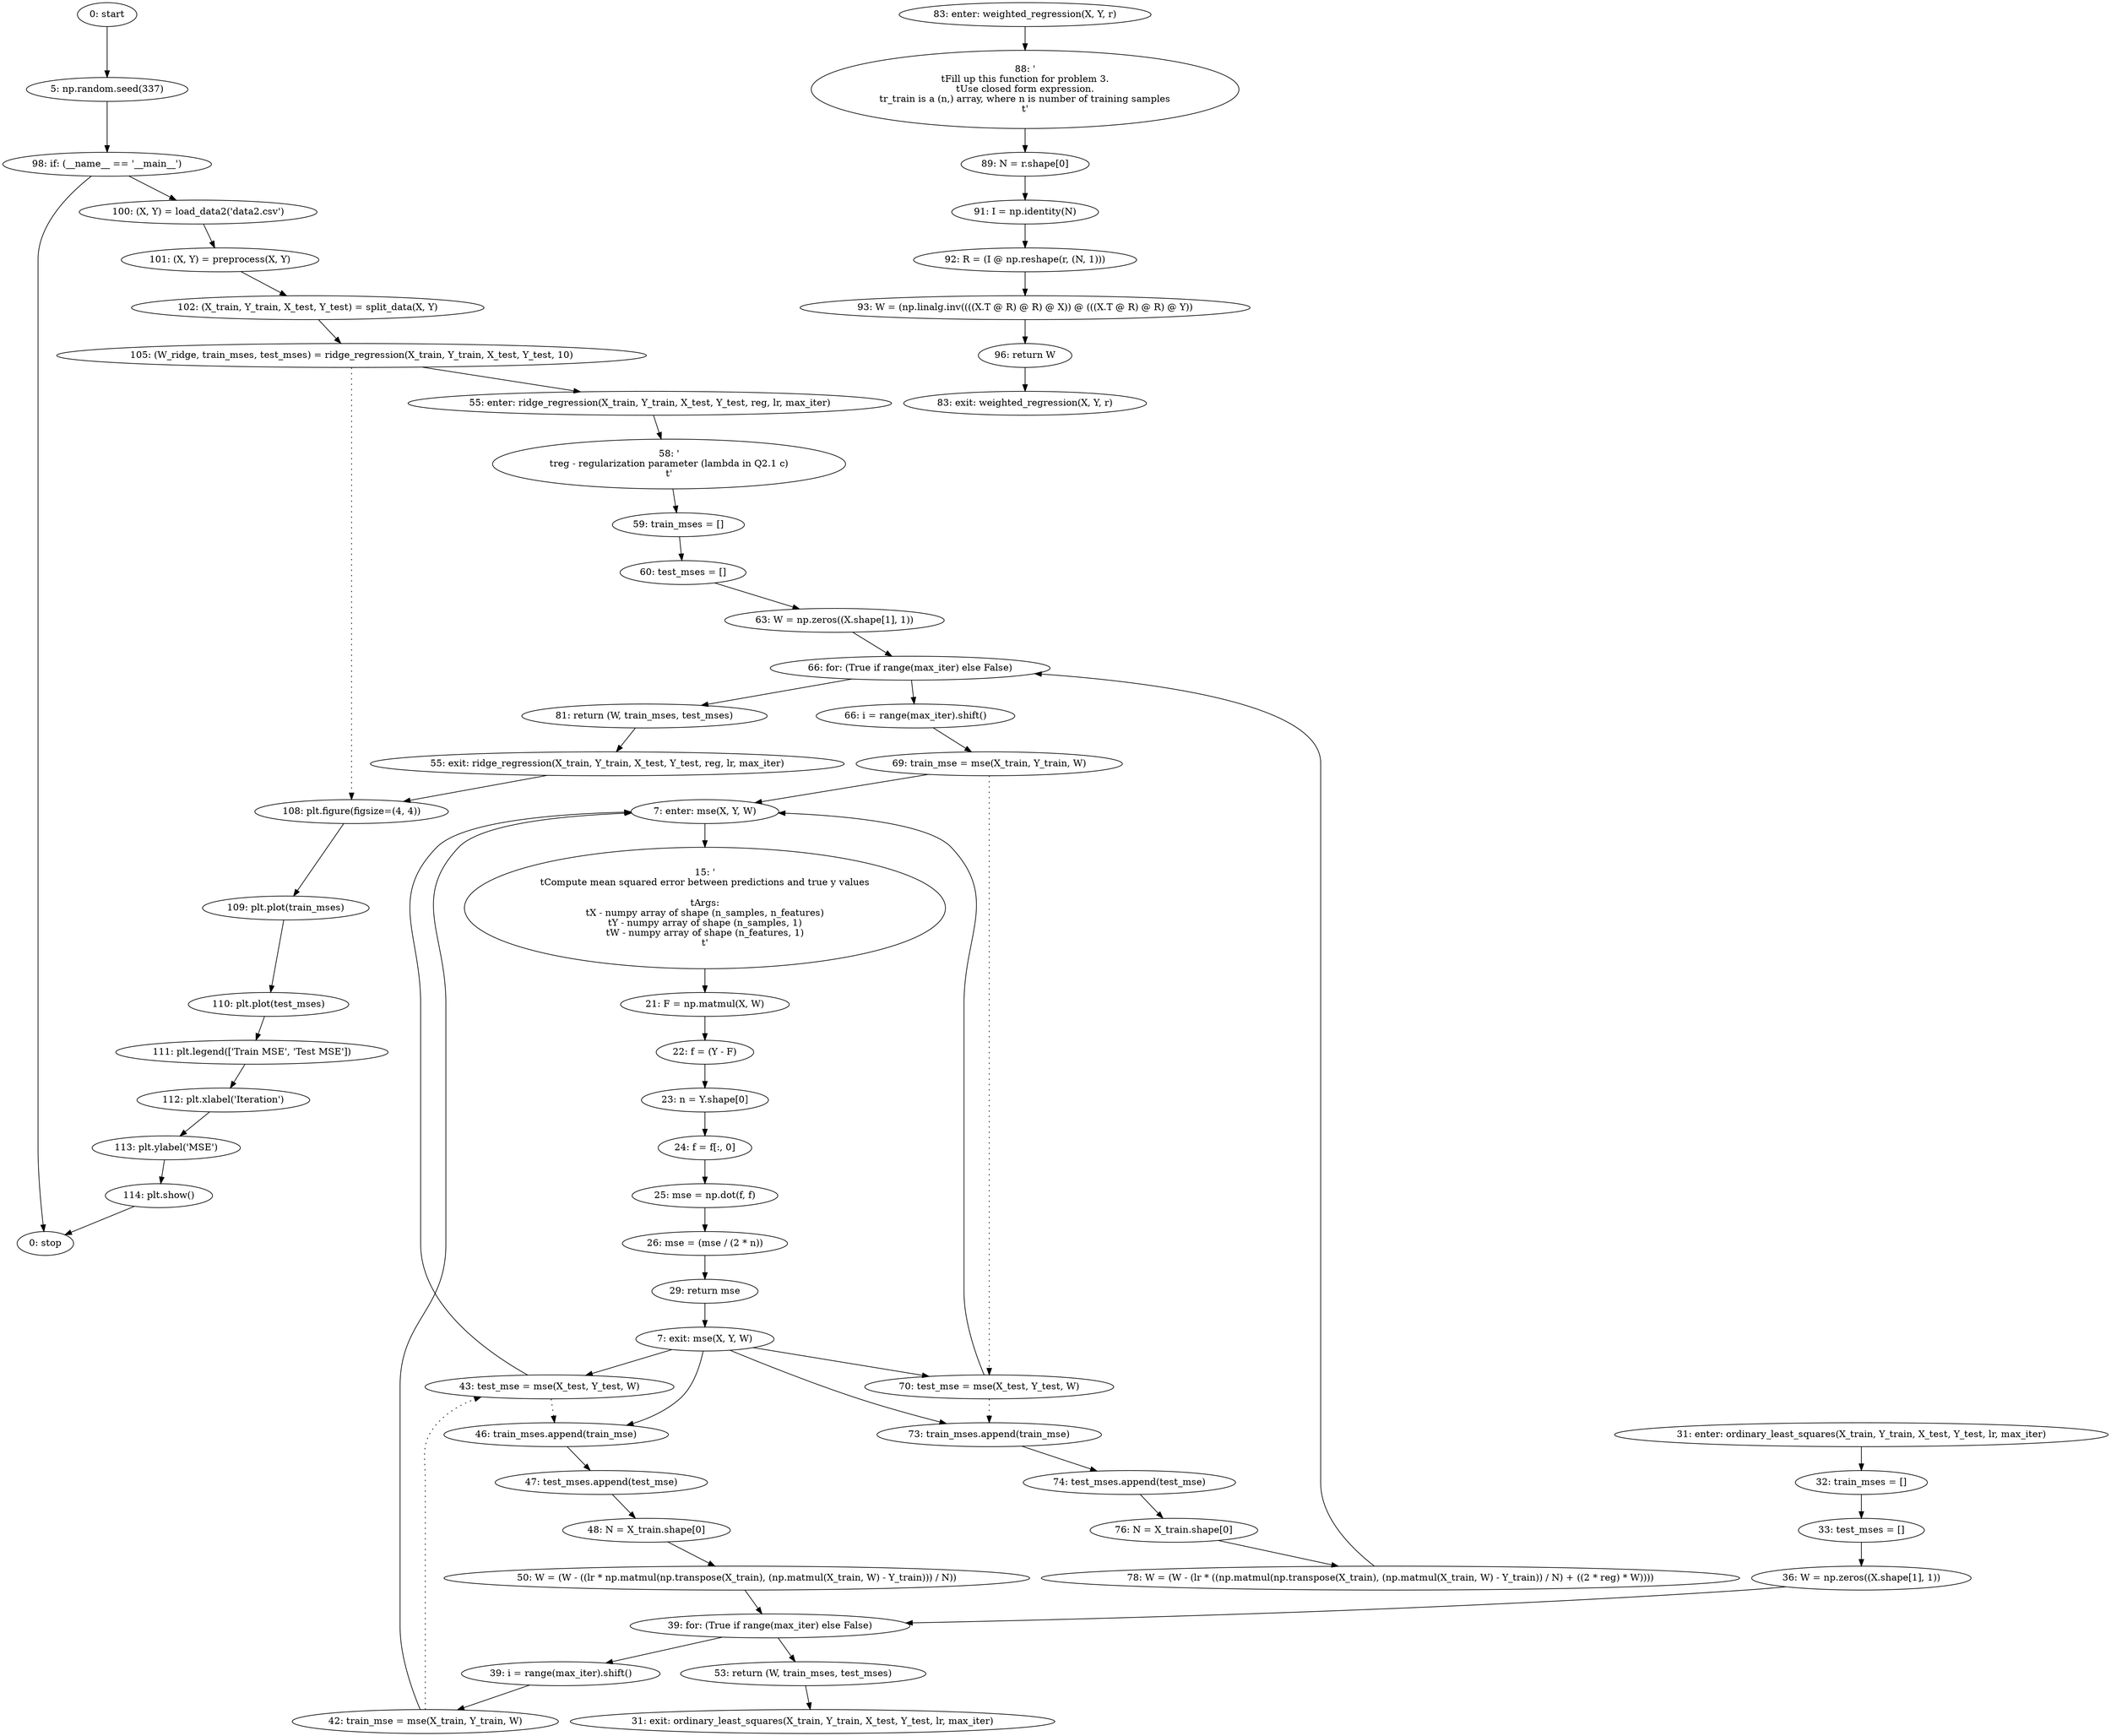 strict digraph "" {
	node [label="\N"];
	0	 [label="0: start"];
	1	 [label="5: np.random.seed(337)"];
	0 -> 1;
	49	 [label="98: if: (__name__ == '__main__')"];
	1 -> 49;
	50	 [label="100: (X, Y) = load_data2('data2.csv')"];
	49 -> 50;
	61	 [label="0: stop"];
	49 -> 61;
	2	 [label="7: enter: mse(X, Y, W)"];
	4	 [label="15: '\n\tCompute mean squared error between predictions and true y values\n\n\tArgs:\n\tX - numpy array of shape (n_samples, n_features)\n\tY \
- numpy array of shape (n_samples, 1)\n\tW - numpy array of shape (n_features, 1)\n\t'"];
	2 -> 4;
	5	 [label="21: F = np.matmul(X, W)"];
	4 -> 5;
	19	 [label="42: train_mse = mse(X_train, Y_train, W)"];
	19 -> 2;
	20	 [label="43: test_mse = mse(X_test, Y_test, W)"];
	19 -> 20	 [style=dotted,
		weight=100];
	20 -> 2;
	21	 [label="46: train_mses.append(train_mse)"];
	20 -> 21	 [style=dotted,
		weight=100];
	22	 [label="47: test_mses.append(test_mse)"];
	21 -> 22;
	34	 [label="69: train_mse = mse(X_train, Y_train, W)"];
	34 -> 2;
	35	 [label="70: test_mse = mse(X_test, Y_test, W)"];
	34 -> 35	 [style=dotted,
		weight=100];
	35 -> 2;
	36	 [label="73: train_mses.append(train_mse)"];
	35 -> 36	 [style=dotted,
		weight=100];
	37	 [label="74: test_mses.append(test_mse)"];
	36 -> 37;
	3	 [label="7: exit: mse(X, Y, W)"];
	3 -> 20;
	3 -> 21;
	3 -> 35;
	3 -> 36;
	11	 [label="29: return mse"];
	11 -> 3;
	6	 [label="22: f = (Y - F)"];
	5 -> 6;
	7	 [label="23: n = Y.shape[0]"];
	6 -> 7;
	8	 [label="24: f = f[:, 0]"];
	7 -> 8;
	9	 [label="25: mse = np.dot(f, f)"];
	8 -> 9;
	10	 [label="26: mse = (mse / (2 * n))"];
	9 -> 10;
	10 -> 11;
	12	 [label="31: enter: ordinary_least_squares(X_train, Y_train, X_test, Y_test, lr, max_iter)"];
	14	 [label="32: train_mses = []"];
	12 -> 14;
	15	 [label="33: test_mses = []"];
	14 -> 15;
	13	 [label="31: exit: ordinary_least_squares(X_train, Y_train, X_test, Y_test, lr, max_iter)"];
	25	 [label="53: return (W, train_mses, test_mses)"];
	25 -> 13;
	16	 [label="36: W = np.zeros((X.shape[1], 1))"];
	15 -> 16;
	17	 [label="39: for: (True if range(max_iter) else False)"];
	16 -> 17;
	17 -> 25;
	18	 [label="39: i = range(max_iter).shift()"];
	17 -> 18;
	18 -> 19;
	24	 [label="50: W = (W - ((lr * np.matmul(np.transpose(X_train), (np.matmul(X_train, W) - Y_train))) / N))"];
	24 -> 17;
	23	 [label="48: N = X_train.shape[0]"];
	22 -> 23;
	23 -> 24;
	26	 [label="55: enter: ridge_regression(X_train, Y_train, X_test, Y_test, reg, lr, max_iter)"];
	28	 [label="58: '\n\treg - regularization parameter (lambda in Q2.1 c)\n\t'"];
	26 -> 28;
	29	 [label="59: train_mses = []"];
	28 -> 29;
	53	 [label="105: (W_ridge, train_mses, test_mses) = ridge_regression(X_train, Y_train, X_test, Y_test, 10)"];
	53 -> 26;
	54	 [label="108: plt.figure(figsize=(4, 4))"];
	53 -> 54	 [style=dotted,
		weight=100];
	55	 [label="109: plt.plot(train_mses)"];
	54 -> 55;
	27	 [label="55: exit: ridge_regression(X_train, Y_train, X_test, Y_test, reg, lr, max_iter)"];
	27 -> 54;
	40	 [label="81: return (W, train_mses, test_mses)"];
	40 -> 27;
	30	 [label="60: test_mses = []"];
	29 -> 30;
	31	 [label="63: W = np.zeros((X.shape[1], 1))"];
	30 -> 31;
	32	 [label="66: for: (True if range(max_iter) else False)"];
	31 -> 32;
	32 -> 40;
	33	 [label="66: i = range(max_iter).shift()"];
	32 -> 33;
	33 -> 34;
	39	 [label="78: W = (W - (lr * ((np.matmul(np.transpose(X_train), (np.matmul(X_train, W) - Y_train)) / N) + ((2 * reg) * W))))"];
	39 -> 32;
	38	 [label="76: N = X_train.shape[0]"];
	37 -> 38;
	38 -> 39;
	41	 [label="83: enter: weighted_regression(X, Y, r)"];
	43	 [label="88: '\n\tFill up this function for problem 3.\n\tUse closed form expression.\n\tr_train is a (n,) array, where n is number of training \
samples\n\t'"];
	41 -> 43;
	44	 [label="89: N = r.shape[0]"];
	43 -> 44;
	42	 [label="83: exit: weighted_regression(X, Y, r)"];
	48	 [label="96: return W"];
	48 -> 42;
	45	 [label="91: I = np.identity(N)"];
	44 -> 45;
	46	 [label="92: R = (I @ np.reshape(r, (N, 1)))"];
	45 -> 46;
	47	 [label="93: W = (np.linalg.inv((((X.T @ R) @ R) @ X)) @ (((X.T @ R) @ R) @ Y))"];
	46 -> 47;
	47 -> 48;
	51	 [label="101: (X, Y) = preprocess(X, Y)"];
	50 -> 51;
	52	 [label="102: (X_train, Y_train, X_test, Y_test) = split_data(X, Y)"];
	51 -> 52;
	52 -> 53;
	56	 [label="110: plt.plot(test_mses)"];
	55 -> 56;
	57	 [label="111: plt.legend(['Train MSE', 'Test MSE'])"];
	56 -> 57;
	58	 [label="112: plt.xlabel('Iteration')"];
	57 -> 58;
	59	 [label="113: plt.ylabel('MSE')"];
	58 -> 59;
	60	 [label="114: plt.show()"];
	59 -> 60;
	60 -> 61;
}

